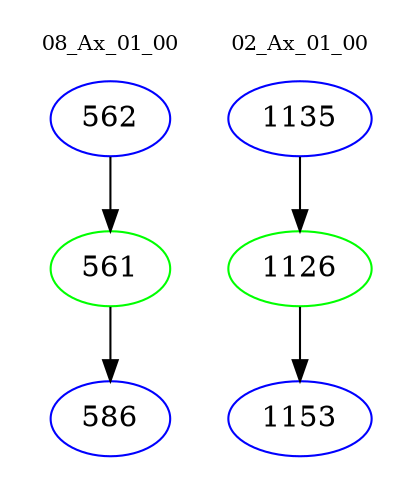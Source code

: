 digraph{
subgraph cluster_0 {
color = white
label = "08_Ax_01_00";
fontsize=10;
T0_562 [label="562", color="blue"]
T0_562 -> T0_561 [color="black"]
T0_561 [label="561", color="green"]
T0_561 -> T0_586 [color="black"]
T0_586 [label="586", color="blue"]
}
subgraph cluster_1 {
color = white
label = "02_Ax_01_00";
fontsize=10;
T1_1135 [label="1135", color="blue"]
T1_1135 -> T1_1126 [color="black"]
T1_1126 [label="1126", color="green"]
T1_1126 -> T1_1153 [color="black"]
T1_1153 [label="1153", color="blue"]
}
}
